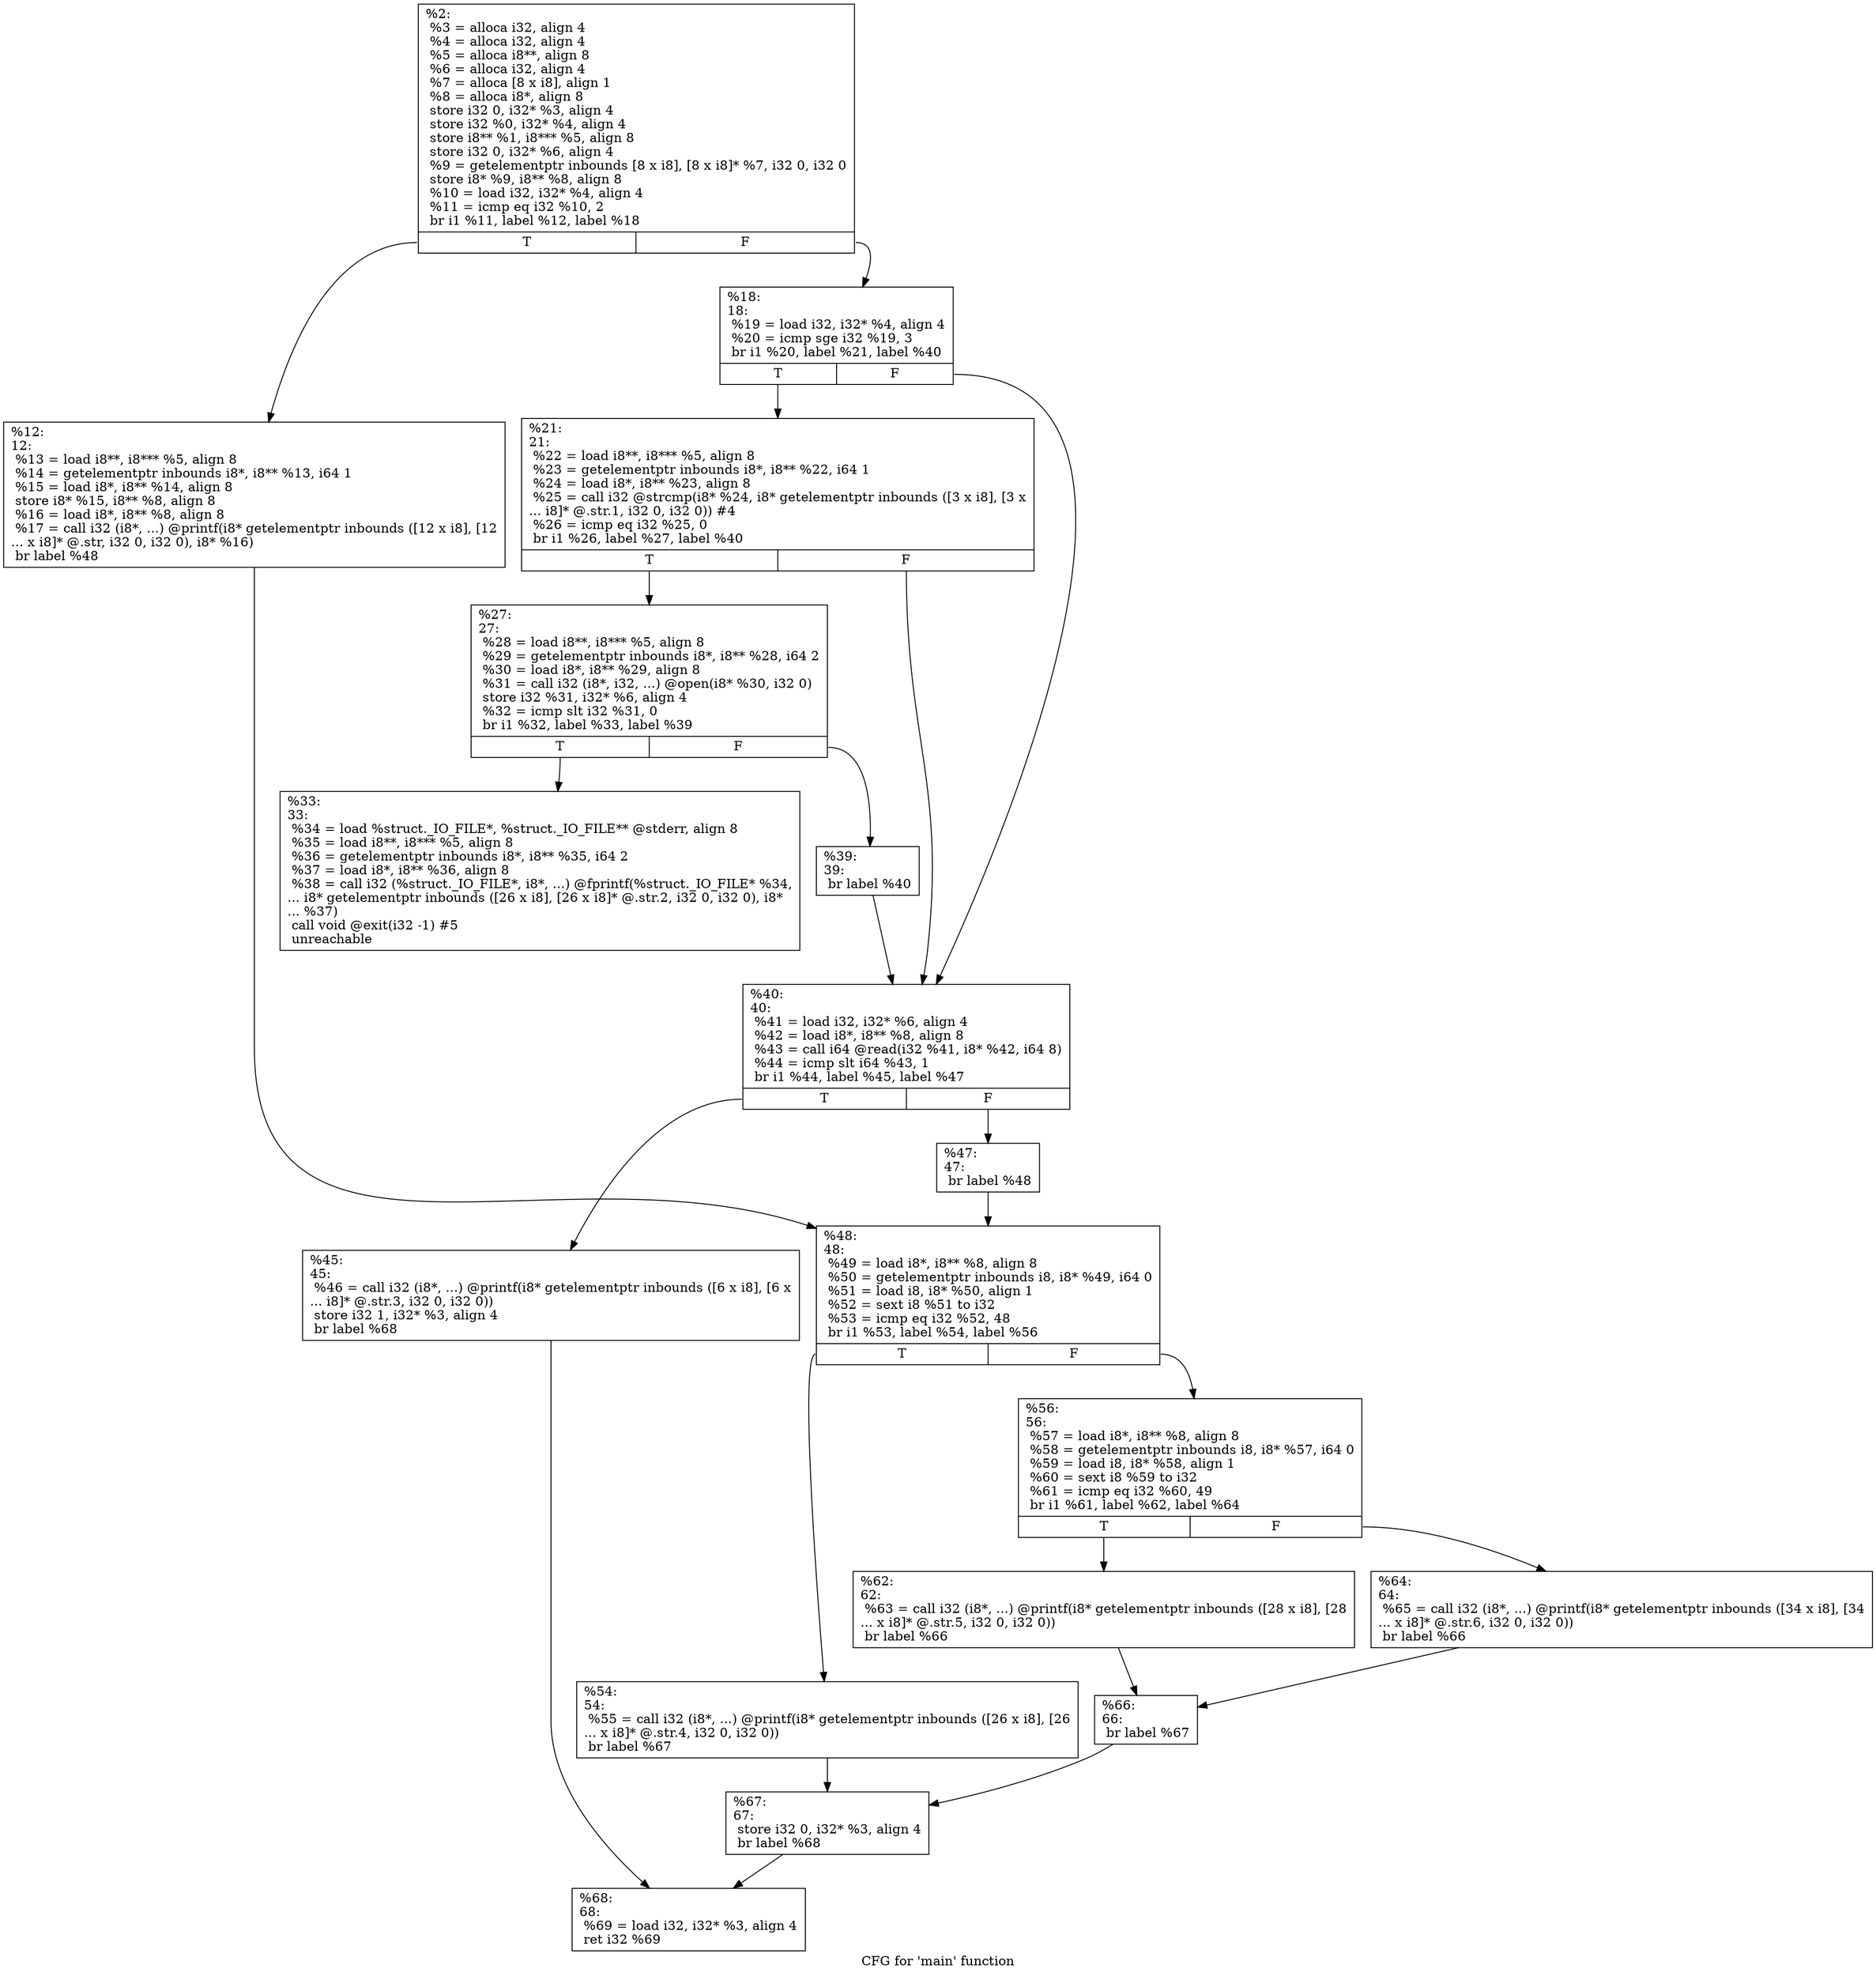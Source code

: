 digraph "CFG for 'main' function" {
	label="CFG for 'main' function";

	Node0x27923b0 [shape=record,label="{%2:\l  %3 = alloca i32, align 4\l  %4 = alloca i32, align 4\l  %5 = alloca i8**, align 8\l  %6 = alloca i32, align 4\l  %7 = alloca [8 x i8], align 1\l  %8 = alloca i8*, align 8\l  store i32 0, i32* %3, align 4\l  store i32 %0, i32* %4, align 4\l  store i8** %1, i8*** %5, align 8\l  store i32 0, i32* %6, align 4\l  %9 = getelementptr inbounds [8 x i8], [8 x i8]* %7, i32 0, i32 0\l  store i8* %9, i8** %8, align 8\l  %10 = load i32, i32* %4, align 4\l  %11 = icmp eq i32 %10, 2\l  br i1 %11, label %12, label %18\l|{<s0>T|<s1>F}}"];
	Node0x27923b0:s0 -> Node0x2792b70;
	Node0x27923b0:s1 -> Node0x2793160;
	Node0x2792b70 [shape=record,label="{%12:\l12:                                               \l  %13 = load i8**, i8*** %5, align 8\l  %14 = getelementptr inbounds i8*, i8** %13, i64 1\l  %15 = load i8*, i8** %14, align 8\l  store i8* %15, i8** %8, align 8\l  %16 = load i8*, i8** %8, align 8\l  %17 = call i32 (i8*, ...) @printf(i8* getelementptr inbounds ([12 x i8], [12\l... x i8]* @.str, i32 0, i32 0), i8* %16)\l  br label %48\l}"];
	Node0x2792b70 -> Node0x2793850;
	Node0x2793160 [shape=record,label="{%18:\l18:                                               \l  %19 = load i32, i32* %4, align 4\l  %20 = icmp sge i32 %19, 3\l  br i1 %20, label %21, label %40\l|{<s0>T|<s1>F}}"];
	Node0x2793160:s0 -> Node0x2793a00;
	Node0x2793160:s1 -> Node0x2793a50;
	Node0x2793a00 [shape=record,label="{%21:\l21:                                               \l  %22 = load i8**, i8*** %5, align 8\l  %23 = getelementptr inbounds i8*, i8** %22, i64 1\l  %24 = load i8*, i8** %23, align 8\l  %25 = call i32 @strcmp(i8* %24, i8* getelementptr inbounds ([3 x i8], [3 x\l... i8]* @.str.1, i32 0, i32 0)) #4\l  %26 = icmp eq i32 %25, 0\l  br i1 %26, label %27, label %40\l|{<s0>T|<s1>F}}"];
	Node0x2793a00:s0 -> Node0x2793ed0;
	Node0x2793a00:s1 -> Node0x2793a50;
	Node0x2793ed0 [shape=record,label="{%27:\l27:                                               \l  %28 = load i8**, i8*** %5, align 8\l  %29 = getelementptr inbounds i8*, i8** %28, i64 2\l  %30 = load i8*, i8** %29, align 8\l  %31 = call i32 (i8*, i32, ...) @open(i8* %30, i32 0)\l  store i32 %31, i32* %6, align 4\l  %32 = icmp slt i32 %31, 0\l  br i1 %32, label %33, label %39\l|{<s0>T|<s1>F}}"];
	Node0x2793ed0:s0 -> Node0x2794510;
	Node0x2793ed0:s1 -> Node0x2794560;
	Node0x2794510 [shape=record,label="{%33:\l33:                                               \l  %34 = load %struct._IO_FILE*, %struct._IO_FILE** @stderr, align 8\l  %35 = load i8**, i8*** %5, align 8\l  %36 = getelementptr inbounds i8*, i8** %35, i64 2\l  %37 = load i8*, i8** %36, align 8\l  %38 = call i32 (%struct._IO_FILE*, i8*, ...) @fprintf(%struct._IO_FILE* %34,\l... i8* getelementptr inbounds ([26 x i8], [26 x i8]* @.str.2, i32 0, i32 0), i8*\l... %37)\l  call void @exit(i32 -1) #5\l  unreachable\l}"];
	Node0x2794560 [shape=record,label="{%39:\l39:                                               \l  br label %40\l}"];
	Node0x2794560 -> Node0x2793a50;
	Node0x2793a50 [shape=record,label="{%40:\l40:                                               \l  %41 = load i32, i32* %6, align 4\l  %42 = load i8*, i8** %8, align 8\l  %43 = call i64 @read(i32 %41, i8* %42, i64 8)\l  %44 = icmp slt i64 %43, 1\l  br i1 %44, label %45, label %47\l|{<s0>T|<s1>F}}"];
	Node0x2793a50:s0 -> Node0x2795300;
	Node0x2793a50:s1 -> Node0x2795350;
	Node0x2795300 [shape=record,label="{%45:\l45:                                               \l  %46 = call i32 (i8*, ...) @printf(i8* getelementptr inbounds ([6 x i8], [6 x\l... i8]* @.str.3, i32 0, i32 0))\l  store i32 1, i32* %3, align 4\l  br label %68\l}"];
	Node0x2795300 -> Node0x2795600;
	Node0x2795350 [shape=record,label="{%47:\l47:                                               \l  br label %48\l}"];
	Node0x2795350 -> Node0x2793850;
	Node0x2793850 [shape=record,label="{%48:\l48:                                               \l  %49 = load i8*, i8** %8, align 8\l  %50 = getelementptr inbounds i8, i8* %49, i64 0\l  %51 = load i8, i8* %50, align 1\l  %52 = sext i8 %51 to i32\l  %53 = icmp eq i32 %52, 48\l  br i1 %53, label %54, label %56\l|{<s0>T|<s1>F}}"];
	Node0x2793850:s0 -> Node0x2795980;
	Node0x2793850:s1 -> Node0x27959d0;
	Node0x2795980 [shape=record,label="{%54:\l54:                                               \l  %55 = call i32 (i8*, ...) @printf(i8* getelementptr inbounds ([26 x i8], [26\l... x i8]* @.str.4, i32 0, i32 0))\l  br label %67\l}"];
	Node0x2795980 -> Node0x2795c00;
	Node0x27959d0 [shape=record,label="{%56:\l56:                                               \l  %57 = load i8*, i8** %8, align 8\l  %58 = getelementptr inbounds i8, i8* %57, i64 0\l  %59 = load i8, i8* %58, align 1\l  %60 = sext i8 %59 to i32\l  %61 = icmp eq i32 %60, 49\l  br i1 %61, label %62, label %64\l|{<s0>T|<s1>F}}"];
	Node0x27959d0:s0 -> Node0x2795ef0;
	Node0x27959d0:s1 -> Node0x2795f40;
	Node0x2795ef0 [shape=record,label="{%62:\l62:                                               \l  %63 = call i32 (i8*, ...) @printf(i8* getelementptr inbounds ([28 x i8], [28\l... x i8]* @.str.5, i32 0, i32 0))\l  br label %66\l}"];
	Node0x2795ef0 -> Node0x27961b0;
	Node0x2795f40 [shape=record,label="{%64:\l64:                                               \l  %65 = call i32 (i8*, ...) @printf(i8* getelementptr inbounds ([34 x i8], [34\l... x i8]* @.str.6, i32 0, i32 0))\l  br label %66\l}"];
	Node0x2795f40 -> Node0x27961b0;
	Node0x27961b0 [shape=record,label="{%66:\l66:                                               \l  br label %67\l}"];
	Node0x27961b0 -> Node0x2795c00;
	Node0x2795c00 [shape=record,label="{%67:\l67:                                               \l  store i32 0, i32* %3, align 4\l  br label %68\l}"];
	Node0x2795c00 -> Node0x2795600;
	Node0x2795600 [shape=record,label="{%68:\l68:                                               \l  %69 = load i32, i32* %3, align 4\l  ret i32 %69\l}"];
}
